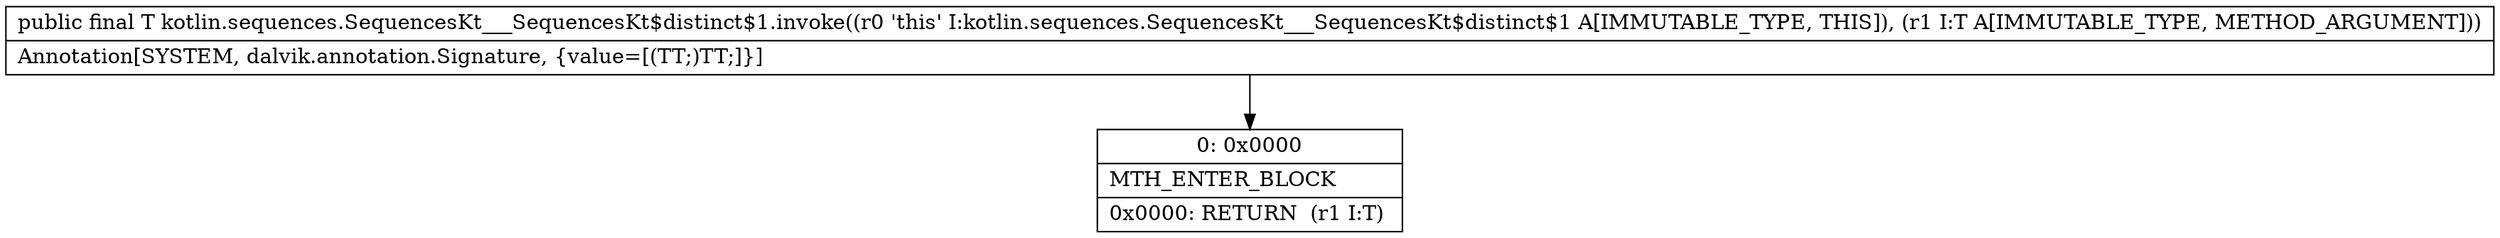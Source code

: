 digraph "CFG forkotlin.sequences.SequencesKt___SequencesKt$distinct$1.invoke(Ljava\/lang\/Object;)Ljava\/lang\/Object;" {
Node_0 [shape=record,label="{0\:\ 0x0000|MTH_ENTER_BLOCK\l|0x0000: RETURN  (r1 I:T) \l}"];
MethodNode[shape=record,label="{public final T kotlin.sequences.SequencesKt___SequencesKt$distinct$1.invoke((r0 'this' I:kotlin.sequences.SequencesKt___SequencesKt$distinct$1 A[IMMUTABLE_TYPE, THIS]), (r1 I:T A[IMMUTABLE_TYPE, METHOD_ARGUMENT]))  | Annotation[SYSTEM, dalvik.annotation.Signature, \{value=[(TT;)TT;]\}]\l}"];
MethodNode -> Node_0;
}

